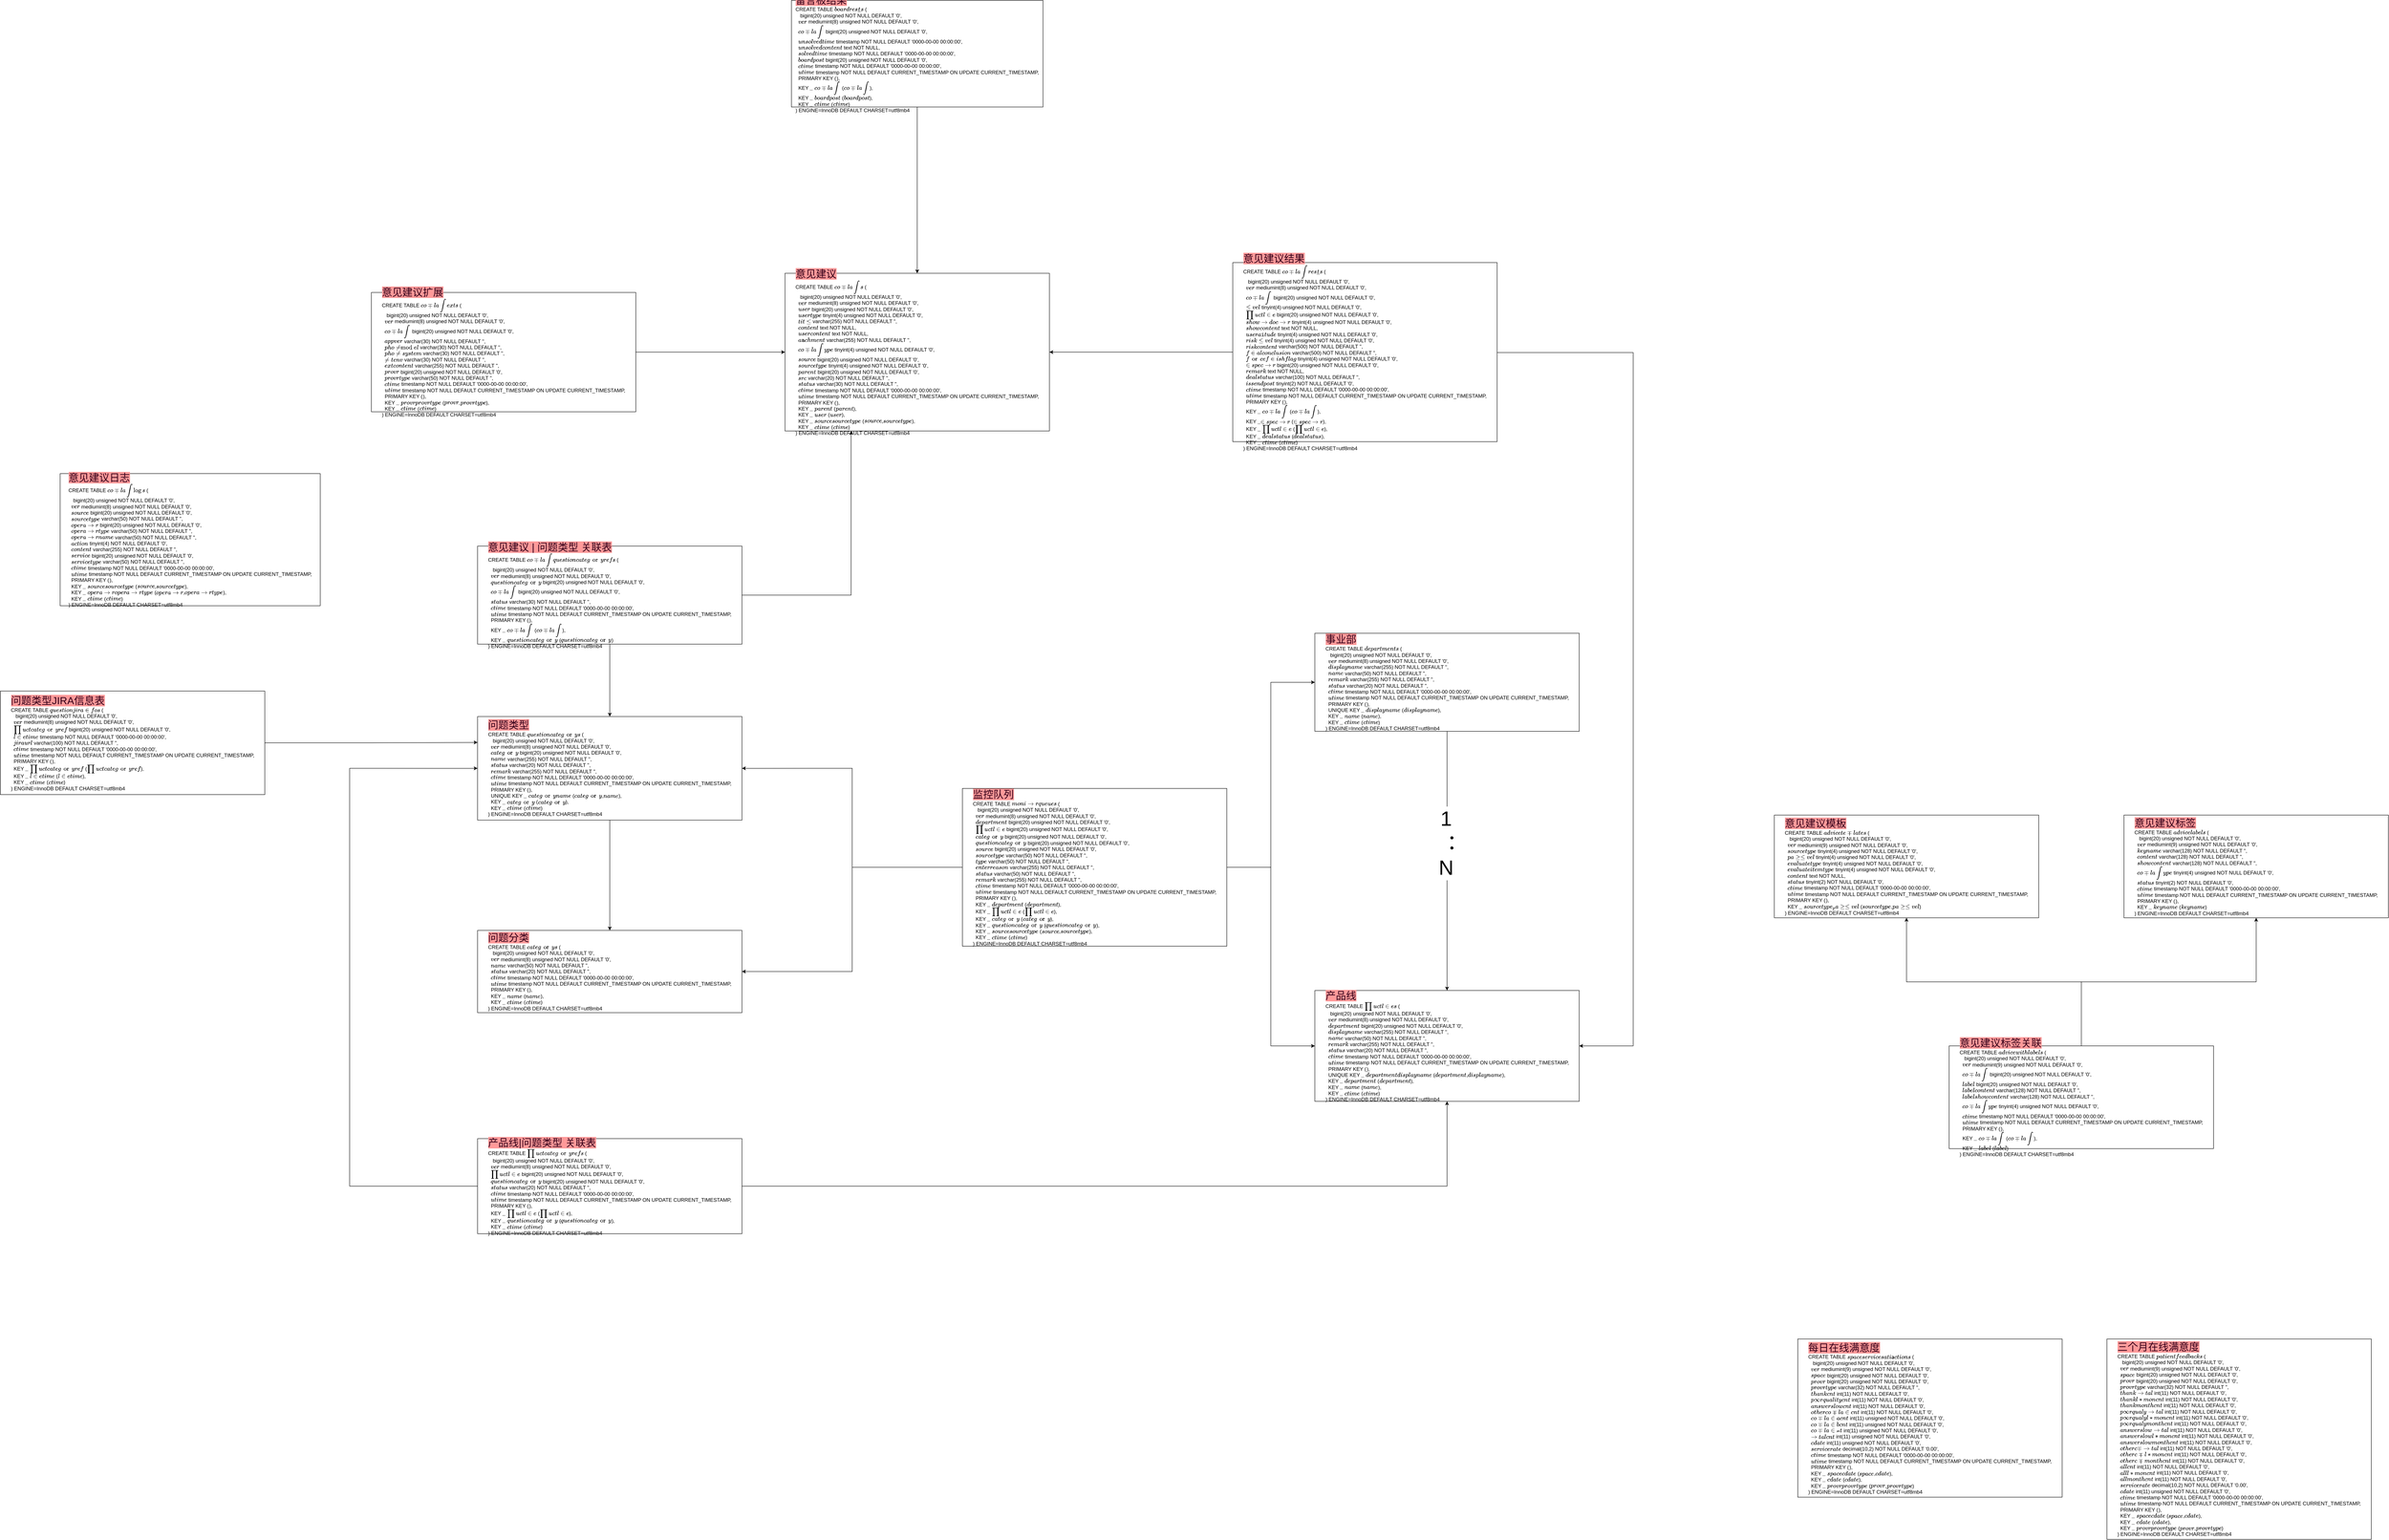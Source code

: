 <mxfile version="10.6.7" type="github"><diagram id="CI_Vb7R3DG8Nint-SgIT" name="Page-1"><mxGraphModel dx="4411" dy="2301" grid="1" gridSize="10" guides="1" tooltips="1" connect="1" arrows="1" fold="1" page="1" pageScale="1" pageWidth="827" pageHeight="1169" math="0" shadow="0"><root><mxCell id="0"/><mxCell id="1" parent="0"/><mxCell id="RTX8CLHJrB2wrhSfmk_F-2" value="&lt;div style=&quot;text-align: left&quot;&gt;&lt;font color=&quot;#33001a&quot; style=&quot;background-color: rgb(255 , 153 , 153) ; font-size: 24px&quot;&gt;意见&lt;font&gt;建议&lt;/font&gt;&lt;/font&gt;&lt;/div&gt;&lt;div style=&quot;text-align: left&quot;&gt;CREATE TABLE `complaints` (&lt;/div&gt;&lt;div style=&quot;text-align: left&quot;&gt;&amp;nbsp; `id` bigint(20) unsigned NOT NULL DEFAULT '0',&lt;/div&gt;&lt;div style=&quot;text-align: left&quot;&gt;&amp;nbsp; `ver` mediumint(8) unsigned NOT NULL DEFAULT '0',&lt;/div&gt;&lt;div style=&quot;text-align: left&quot;&gt;&amp;nbsp; `userid` bigint(20) unsigned NOT NULL DEFAULT '0',&lt;/div&gt;&lt;div style=&quot;text-align: left&quot;&gt;&amp;nbsp; `usertype` tinyint(4) unsigned NOT NULL DEFAULT '0',&lt;/div&gt;&lt;div style=&quot;text-align: left&quot;&gt;&amp;nbsp; `title` varchar(255) NOT NULL DEFAULT '',&lt;/div&gt;&lt;div style=&quot;text-align: left&quot;&gt;&amp;nbsp; `content` text NOT NULL,&lt;/div&gt;&lt;div style=&quot;text-align: left&quot;&gt;&amp;nbsp; `usercontent` text NOT NULL,&lt;/div&gt;&lt;div style=&quot;text-align: left&quot;&gt;&amp;nbsp; `attachmentids` varchar(255) NOT NULL DEFAULT '',&lt;/div&gt;&lt;div style=&quot;text-align: left&quot;&gt;&amp;nbsp; `complaintype` tinyint(4) unsigned NOT NULL DEFAULT '0',&lt;/div&gt;&lt;div style=&quot;text-align: left&quot;&gt;&amp;nbsp; `sourceid` bigint(20) unsigned NOT NULL DEFAULT '0',&lt;/div&gt;&lt;div style=&quot;text-align: left&quot;&gt;&amp;nbsp; `sourcetype` tinyint(4) unsigned NOT NULL DEFAULT '0',&lt;/div&gt;&lt;div style=&quot;text-align: left&quot;&gt;&amp;nbsp; `parentid` bigint(20) unsigned NOT NULL DEFAULT '0',&lt;/div&gt;&lt;div style=&quot;text-align: left&quot;&gt;&amp;nbsp; `src` varchar(20) NOT NULL DEFAULT '',&lt;/div&gt;&lt;div style=&quot;text-align: left&quot;&gt;&amp;nbsp; `status` varchar(30) NOT NULL DEFAULT '',&lt;/div&gt;&lt;div style=&quot;text-align: left&quot;&gt;&amp;nbsp; `ctime` timestamp NOT NULL DEFAULT '0000-00-00 00:00:00',&lt;/div&gt;&lt;div style=&quot;text-align: left&quot;&gt;&amp;nbsp; `utime` timestamp NOT NULL DEFAULT CURRENT_TIMESTAMP ON UPDATE CURRENT_TIMESTAMP,&lt;/div&gt;&lt;div style=&quot;text-align: left&quot;&gt;&amp;nbsp; PRIMARY KEY (`id`),&lt;/div&gt;&lt;div style=&quot;text-align: left&quot;&gt;&amp;nbsp; KEY `idx_parentid` (`parentid`),&lt;/div&gt;&lt;div style=&quot;text-align: left&quot;&gt;&amp;nbsp; KEY `idx_userid` (`userid`),&lt;/div&gt;&lt;div style=&quot;text-align: left&quot;&gt;&amp;nbsp; KEY `idx_sourceid_sourcetype` (`sourceid`,`sourcetype`),&lt;/div&gt;&lt;div style=&quot;text-align: left&quot;&gt;&amp;nbsp; KEY `idx_ctime` (`ctime`)&lt;/div&gt;&lt;div style=&quot;text-align: left&quot;&gt;) ENGINE=InnoDB DEFAULT CHARSET=utf8mb4&lt;/div&gt;" style="rounded=0;whiteSpace=wrap;html=1;" vertex="1" parent="1"><mxGeometry x="100" y="360" width="620" height="370" as="geometry"/></mxCell><mxCell id="RTX8CLHJrB2wrhSfmk_F-25" style="edgeStyle=orthogonalEdgeStyle;rounded=0;orthogonalLoop=1;jettySize=auto;html=1;entryX=0;entryY=0.5;entryDx=0;entryDy=0;" edge="1" parent="1" source="RTX8CLHJrB2wrhSfmk_F-3" target="RTX8CLHJrB2wrhSfmk_F-2"><mxGeometry relative="1" as="geometry"/></mxCell><mxCell id="RTX8CLHJrB2wrhSfmk_F-3" value="&lt;div style=&quot;text-align: left&quot;&gt;&lt;font color=&quot;#33001a&quot; style=&quot;background-color: rgb(255 , 153 , 153) ; font-size: 24px&quot;&gt;意见&lt;font&gt;建议扩展&lt;/font&gt;&lt;/font&gt;&lt;/div&gt;&lt;div style=&quot;text-align: left&quot;&gt;&lt;div&gt;CREATE TABLE `complaintexts` (&lt;/div&gt;&lt;div&gt;&amp;nbsp; `id` bigint(20) unsigned NOT NULL DEFAULT '0',&lt;/div&gt;&lt;div&gt;&amp;nbsp; `ver` mediumint(8) unsigned NOT NULL DEFAULT '0',&lt;/div&gt;&lt;div&gt;&amp;nbsp; `complaintid` bigint(20) unsigned NOT NULL DEFAULT '0',&lt;/div&gt;&lt;div&gt;&amp;nbsp; `appver` varchar(30) NOT NULL DEFAULT '',&lt;/div&gt;&lt;div&gt;&amp;nbsp; `phonemodel` varchar(30) NOT NULL DEFAULT '',&lt;/div&gt;&lt;div&gt;&amp;nbsp; `phonesystem` varchar(30) NOT NULL DEFAULT '',&lt;/div&gt;&lt;div&gt;&amp;nbsp; `netenv` varchar(30) NOT NULL DEFAULT '',&lt;/div&gt;&lt;div&gt;&amp;nbsp; `extcontent` varchar(255) NOT NULL DEFAULT '',&lt;/div&gt;&lt;div&gt;&amp;nbsp; `providerid` bigint(20) unsigned NOT NULL DEFAULT '0',&lt;/div&gt;&lt;div&gt;&amp;nbsp; `providertype` varchar(50) NOT NULL DEFAULT '',&lt;/div&gt;&lt;div&gt;&amp;nbsp; `ctime` timestamp NOT NULL DEFAULT '0000-00-00 00:00:00',&lt;/div&gt;&lt;div&gt;&amp;nbsp; `utime` timestamp NOT NULL DEFAULT CURRENT_TIMESTAMP ON UPDATE CURRENT_TIMESTAMP,&lt;/div&gt;&lt;div&gt;&amp;nbsp; PRIMARY KEY (`id`),&lt;/div&gt;&lt;div&gt;&amp;nbsp; KEY `idx_providerid_providertype` (`providerid`,`providertype`),&lt;/div&gt;&lt;div&gt;&amp;nbsp; KEY `idx_ctime` (`ctime`)&lt;/div&gt;&lt;div&gt;) ENGINE=InnoDB DEFAULT CHARSET=utf8mb4&lt;/div&gt;&lt;/div&gt;" style="rounded=0;whiteSpace=wrap;html=1;" vertex="1" parent="1"><mxGeometry x="-870" y="405" width="620" height="280" as="geometry"/></mxCell><mxCell id="RTX8CLHJrB2wrhSfmk_F-26" style="edgeStyle=orthogonalEdgeStyle;rounded=0;orthogonalLoop=1;jettySize=auto;html=1;entryX=1;entryY=0.5;entryDx=0;entryDy=0;" edge="1" parent="1" source="RTX8CLHJrB2wrhSfmk_F-6" target="RTX8CLHJrB2wrhSfmk_F-2"><mxGeometry relative="1" as="geometry"/></mxCell><mxCell id="RTX8CLHJrB2wrhSfmk_F-43" style="edgeStyle=orthogonalEdgeStyle;rounded=0;orthogonalLoop=1;jettySize=auto;html=1;entryX=1;entryY=0.5;entryDx=0;entryDy=0;" edge="1" parent="1" source="RTX8CLHJrB2wrhSfmk_F-6" target="RTX8CLHJrB2wrhSfmk_F-15"><mxGeometry relative="1" as="geometry"><Array as="points"><mxPoint x="2089" y="546"/><mxPoint x="2089" y="2173"/></Array></mxGeometry></mxCell><mxCell id="RTX8CLHJrB2wrhSfmk_F-6" value="&lt;div style=&quot;text-align: left&quot;&gt;&lt;font color=&quot;#33001a&quot; style=&quot;background-color: rgb(255 , 153 , 153) ; font-size: 24px&quot;&gt;意见&lt;font&gt;建议结果&lt;/font&gt;&lt;/font&gt;&lt;/div&gt;&lt;div style=&quot;text-align: left&quot;&gt;&lt;div&gt;CREATE TABLE `complaintresults` (&lt;/div&gt;&lt;div&gt;&amp;nbsp; `id` bigint(20) unsigned NOT NULL DEFAULT '0',&lt;/div&gt;&lt;div&gt;&amp;nbsp; `ver` mediumint(8) unsigned NOT NULL DEFAULT '0',&lt;/div&gt;&lt;div&gt;&amp;nbsp; `complaintid` bigint(20) unsigned NOT NULL DEFAULT '0',&lt;/div&gt;&lt;div&gt;&amp;nbsp; `level` tinyint(4) unsigned NOT NULL DEFAULT '0',&lt;/div&gt;&lt;div&gt;&amp;nbsp; `productlineid` bigint(20) unsigned NOT NULL DEFAULT '0',&lt;/div&gt;&lt;div&gt;&amp;nbsp; `showtodoctor` tinyint(4) unsigned NOT NULL DEFAULT '0',&lt;/div&gt;&lt;div&gt;&amp;nbsp; `showcontent` text NOT NULL,&lt;/div&gt;&lt;div&gt;&amp;nbsp; `userattitude` tinyint(4) unsigned NOT NULL DEFAULT '0',&lt;/div&gt;&lt;div&gt;&amp;nbsp; `risklevel` tinyint(4) unsigned NOT NULL DEFAULT '0',&lt;/div&gt;&lt;div&gt;&amp;nbsp; `riskcontent` varchar(500) NOT NULL DEFAULT '',&lt;/div&gt;&lt;div&gt;&amp;nbsp; `finalconclusion` varchar(500) NOT NULL DEFAULT '',&lt;/div&gt;&lt;div&gt;&amp;nbsp; `forcefinishflag` tinyint(4) unsigned NOT NULL DEFAULT '0',&lt;/div&gt;&lt;div&gt;&amp;nbsp; `inspectorid` bigint(20) unsigned NOT NULL DEFAULT '0',&lt;/div&gt;&lt;div&gt;&amp;nbsp; `remark` text NOT NULL,&lt;/div&gt;&lt;div&gt;&amp;nbsp; `dealstatus` varchar(100) NOT NULL DEFAULT '',&lt;/div&gt;&lt;div&gt;&amp;nbsp; `issendpost` tinyint(2) NOT NULL DEFAULT '0',&lt;/div&gt;&lt;div&gt;&amp;nbsp; `ctime` timestamp NOT NULL DEFAULT '0000-00-00 00:00:00',&lt;/div&gt;&lt;div&gt;&amp;nbsp; `utime` timestamp NOT NULL DEFAULT CURRENT_TIMESTAMP ON UPDATE CURRENT_TIMESTAMP,&lt;/div&gt;&lt;div&gt;&amp;nbsp; PRIMARY KEY (`id`),&lt;/div&gt;&lt;div&gt;&amp;nbsp; KEY `idx_complaintid` (`complaintid`),&lt;/div&gt;&lt;div&gt;&amp;nbsp; KEY `idx_inspectorid` (`inspectorid`),&lt;/div&gt;&lt;div&gt;&amp;nbsp; KEY `idx_productlineid` (`productlineid`),&lt;/div&gt;&lt;div&gt;&amp;nbsp; KEY `idx_dealstatus` (`dealstatus`),&lt;/div&gt;&lt;div&gt;&amp;nbsp; KEY `idx_ctime` (`ctime`)&lt;/div&gt;&lt;div&gt;) ENGINE=InnoDB DEFAULT CHARSET=utf8mb4&lt;/div&gt;&lt;/div&gt;" style="rounded=0;whiteSpace=wrap;html=1;" vertex="1" parent="1"><mxGeometry x="1150" y="335" width="620" height="420" as="geometry"/></mxCell><mxCell id="RTX8CLHJrB2wrhSfmk_F-7" value="&lt;div style=&quot;text-align: left&quot;&gt;&lt;font color=&quot;#33001a&quot; style=&quot;background-color: rgb(255 , 153 , 153) ; font-size: 24px&quot;&gt;意见&lt;font&gt;建议日志&lt;/font&gt;&lt;/font&gt;&lt;/div&gt;&lt;div style=&quot;text-align: left&quot;&gt;&lt;div&gt;CREATE TABLE `complaintlogs` (&lt;/div&gt;&lt;div&gt;&amp;nbsp; `id` bigint(20) unsigned NOT NULL DEFAULT '0',&lt;/div&gt;&lt;div&gt;&amp;nbsp; `ver` mediumint(8) unsigned NOT NULL DEFAULT '0',&lt;/div&gt;&lt;div&gt;&amp;nbsp; `sourceid` bigint(20) unsigned NOT NULL DEFAULT '0',&lt;/div&gt;&lt;div&gt;&amp;nbsp; `sourcetype` varchar(50) NOT NULL DEFAULT '',&lt;/div&gt;&lt;div&gt;&amp;nbsp; `operatorid` bigint(20) unsigned NOT NULL DEFAULT '0',&lt;/div&gt;&lt;div&gt;&amp;nbsp; `operatortype` varchar(50) NOT NULL DEFAULT '',&lt;/div&gt;&lt;div&gt;&amp;nbsp; `operatorname` varchar(50) NOT NULL DEFAULT '',&lt;/div&gt;&lt;div&gt;&amp;nbsp; `action` tinyint(4) NOT NULL DEFAULT '0',&lt;/div&gt;&lt;div&gt;&amp;nbsp; `content` varchar(255) NOT NULL DEFAULT '',&lt;/div&gt;&lt;div&gt;&amp;nbsp; `serviceid` bigint(20) unsigned NOT NULL DEFAULT '0',&lt;/div&gt;&lt;div&gt;&amp;nbsp; `servicetype` varchar(50) NOT NULL DEFAULT '',&lt;/div&gt;&lt;div&gt;&amp;nbsp; `ctime` timestamp NOT NULL DEFAULT '0000-00-00 00:00:00',&lt;/div&gt;&lt;div&gt;&amp;nbsp; `utime` timestamp NOT NULL DEFAULT CURRENT_TIMESTAMP ON UPDATE CURRENT_TIMESTAMP,&lt;/div&gt;&lt;div&gt;&amp;nbsp; PRIMARY KEY (`id`),&lt;/div&gt;&lt;div&gt;&amp;nbsp; KEY `idx_sourceid_sourcetype` (`sourceid`,`sourcetype`),&lt;/div&gt;&lt;div&gt;&amp;nbsp; KEY `idx_operatorid_operatortype` (`operatorid`,`operatortype`),&lt;/div&gt;&lt;div&gt;&amp;nbsp; KEY `idx_ctime` (`ctime`)&lt;/div&gt;&lt;div&gt;) ENGINE=InnoDB DEFAULT CHARSET=utf8mb4&lt;/div&gt;&lt;/div&gt;" style="rounded=0;whiteSpace=wrap;html=1;" vertex="1" parent="1"><mxGeometry x="-1600" y="830" width="610" height="310" as="geometry"/></mxCell><mxCell id="RTX8CLHJrB2wrhSfmk_F-27" style="edgeStyle=orthogonalEdgeStyle;rounded=0;orthogonalLoop=1;jettySize=auto;html=1;entryX=0.5;entryY=0;entryDx=0;entryDy=0;" edge="1" parent="1" source="RTX8CLHJrB2wrhSfmk_F-8" target="RTX8CLHJrB2wrhSfmk_F-2"><mxGeometry relative="1" as="geometry"/></mxCell><mxCell id="RTX8CLHJrB2wrhSfmk_F-8" value="&lt;div style=&quot;text-align: left&quot;&gt;&lt;font color=&quot;#33001a&quot; style=&quot;background-color: rgb(255 , 153 , 153) ; font-size: 24px&quot;&gt;留言板结果&lt;/font&gt;&lt;/div&gt;&lt;div style=&quot;text-align: left&quot;&gt;&lt;div&gt;CREATE TABLE `boardresults` (&lt;/div&gt;&lt;div&gt;&amp;nbsp; `id` bigint(20) unsigned NOT NULL DEFAULT '0',&lt;/div&gt;&lt;div&gt;&amp;nbsp; `ver` mediumint(8) unsigned NOT NULL DEFAULT '0',&lt;/div&gt;&lt;div&gt;&amp;nbsp; `complaintid` bigint(20) unsigned NOT NULL DEFAULT '0',&lt;/div&gt;&lt;div&gt;&amp;nbsp; `unsolvedtime` timestamp NOT NULL DEFAULT '0000-00-00 00:00:00',&lt;/div&gt;&lt;div&gt;&amp;nbsp; `unsolvedcontent` text NOT NULL,&lt;/div&gt;&lt;div&gt;&amp;nbsp; `solvedtime` timestamp NOT NULL DEFAULT '0000-00-00 00:00:00',&lt;/div&gt;&lt;div&gt;&amp;nbsp; `boardpostid` bigint(20) unsigned NOT NULL DEFAULT '0',&lt;/div&gt;&lt;div&gt;&amp;nbsp; `ctime` timestamp NOT NULL DEFAULT '0000-00-00 00:00:00',&lt;/div&gt;&lt;div&gt;&amp;nbsp; `utime` timestamp NOT NULL DEFAULT CURRENT_TIMESTAMP ON UPDATE CURRENT_TIMESTAMP,&lt;/div&gt;&lt;div&gt;&amp;nbsp; PRIMARY KEY (`id`),&lt;/div&gt;&lt;div&gt;&amp;nbsp; KEY `idx_complaintid` (`complaintid`),&lt;/div&gt;&lt;div&gt;&amp;nbsp; KEY `idx_boardpostid` (`boardpostid`),&lt;/div&gt;&lt;div&gt;&amp;nbsp; KEY `idx_ctime` (`ctime`)&lt;/div&gt;&lt;div&gt;) ENGINE=InnoDB DEFAULT CHARSET=utf8mb4&lt;/div&gt;&lt;/div&gt;" style="rounded=0;whiteSpace=wrap;html=1;" vertex="1" parent="1"><mxGeometry x="115" y="-280" width="590" height="250" as="geometry"/></mxCell><mxCell id="RTX8CLHJrB2wrhSfmk_F-28" style="edgeStyle=orthogonalEdgeStyle;rounded=0;orthogonalLoop=1;jettySize=auto;html=1;entryX=0.25;entryY=1;entryDx=0;entryDy=0;" edge="1" parent="1" source="RTX8CLHJrB2wrhSfmk_F-9" target="RTX8CLHJrB2wrhSfmk_F-2"><mxGeometry relative="1" as="geometry"/></mxCell><mxCell id="RTX8CLHJrB2wrhSfmk_F-29" style="edgeStyle=orthogonalEdgeStyle;rounded=0;orthogonalLoop=1;jettySize=auto;html=1;entryX=0.5;entryY=0;entryDx=0;entryDy=0;" edge="1" parent="1" source="RTX8CLHJrB2wrhSfmk_F-9" target="RTX8CLHJrB2wrhSfmk_F-17"><mxGeometry relative="1" as="geometry"/></mxCell><mxCell id="RTX8CLHJrB2wrhSfmk_F-9" value="&lt;div style=&quot;text-align: left&quot;&gt;&lt;font color=&quot;#33001a&quot; style=&quot;background-color: rgb(255 , 153 , 153) ; font-size: 24px&quot;&gt;意见&lt;font&gt;建议 | 问题类型 关联表&lt;/font&gt;&lt;/font&gt;&lt;/div&gt;&lt;div style=&quot;text-align: left&quot;&gt;&lt;div&gt;CREATE TABLE `complaintquestioncategoryrefs` (&lt;/div&gt;&lt;div&gt;&amp;nbsp; `id` bigint(20) unsigned NOT NULL DEFAULT '0',&lt;/div&gt;&lt;div&gt;&amp;nbsp; `ver` mediumint(8) unsigned NOT NULL DEFAULT '0',&lt;/div&gt;&lt;div&gt;&amp;nbsp; `questioncategoryid` bigint(20) unsigned NOT NULL DEFAULT '0',&lt;/div&gt;&lt;div&gt;&amp;nbsp; `complaintid` bigint(20) unsigned NOT NULL DEFAULT '0',&lt;/div&gt;&lt;div&gt;&amp;nbsp; `status` varchar(30) NOT NULL DEFAULT '',&lt;/div&gt;&lt;div&gt;&amp;nbsp; `ctime` timestamp NOT NULL DEFAULT '0000-00-00 00:00:00',&lt;/div&gt;&lt;div&gt;&amp;nbsp; `utime` timestamp NOT NULL DEFAULT CURRENT_TIMESTAMP ON UPDATE CURRENT_TIMESTAMP,&lt;/div&gt;&lt;div&gt;&amp;nbsp; PRIMARY KEY (`id`),&lt;/div&gt;&lt;div&gt;&amp;nbsp; KEY `idx_complaintid` (`complaintid`),&lt;/div&gt;&lt;div&gt;&amp;nbsp; KEY `idx_questioncategoryid` (`questioncategoryid`)&lt;/div&gt;&lt;div&gt;) ENGINE=InnoDB DEFAULT CHARSET=utf8mb4&lt;/div&gt;&lt;/div&gt;" style="rounded=0;whiteSpace=wrap;html=1;" vertex="1" parent="1"><mxGeometry x="-621" y="1000" width="620" height="230" as="geometry"/></mxCell><mxCell id="RTX8CLHJrB2wrhSfmk_F-31" style="edgeStyle=orthogonalEdgeStyle;rounded=0;orthogonalLoop=1;jettySize=auto;html=1;entryX=0;entryY=0.5;entryDx=0;entryDy=0;" edge="1" parent="1" source="RTX8CLHJrB2wrhSfmk_F-10" target="RTX8CLHJrB2wrhSfmk_F-12"><mxGeometry relative="1" as="geometry"/></mxCell><mxCell id="RTX8CLHJrB2wrhSfmk_F-32" style="edgeStyle=orthogonalEdgeStyle;rounded=0;orthogonalLoop=1;jettySize=auto;html=1;entryX=0;entryY=0.5;entryDx=0;entryDy=0;" edge="1" parent="1" source="RTX8CLHJrB2wrhSfmk_F-10" target="RTX8CLHJrB2wrhSfmk_F-15"><mxGeometry relative="1" as="geometry"/></mxCell><mxCell id="RTX8CLHJrB2wrhSfmk_F-35" style="edgeStyle=orthogonalEdgeStyle;rounded=0;orthogonalLoop=1;jettySize=auto;html=1;entryX=1;entryY=0.5;entryDx=0;entryDy=0;" edge="1" parent="1" source="RTX8CLHJrB2wrhSfmk_F-10" target="RTX8CLHJrB2wrhSfmk_F-17"><mxGeometry relative="1" as="geometry"/></mxCell><mxCell id="RTX8CLHJrB2wrhSfmk_F-36" style="edgeStyle=orthogonalEdgeStyle;rounded=0;orthogonalLoop=1;jettySize=auto;html=1;entryX=1;entryY=0.5;entryDx=0;entryDy=0;" edge="1" parent="1" source="RTX8CLHJrB2wrhSfmk_F-10" target="RTX8CLHJrB2wrhSfmk_F-16"><mxGeometry relative="1" as="geometry"/></mxCell><mxCell id="RTX8CLHJrB2wrhSfmk_F-10" value="&lt;div style=&quot;text-align: left&quot;&gt;&lt;font color=&quot;#33001a&quot; style=&quot;background-color: rgb(255 , 153 , 153) ; font-size: 24px&quot;&gt;&lt;font&gt;监控队列&lt;/font&gt;&lt;/font&gt;&lt;/div&gt;&lt;div style=&quot;text-align: left&quot;&gt;&lt;div&gt;CREATE TABLE `monitorqueues` (&lt;/div&gt;&lt;div&gt;&amp;nbsp; `id` bigint(20) unsigned NOT NULL DEFAULT '0',&lt;/div&gt;&lt;div&gt;&amp;nbsp; `ver` mediumint(8) unsigned NOT NULL DEFAULT '0',&lt;/div&gt;&lt;div&gt;&amp;nbsp; `departmentid` bigint(20) unsigned NOT NULL DEFAULT '0',&lt;/div&gt;&lt;div&gt;&amp;nbsp; `productlineid` bigint(20) unsigned NOT NULL DEFAULT '0',&lt;/div&gt;&lt;div&gt;&amp;nbsp; `categoryid` bigint(20) unsigned NOT NULL DEFAULT '0',&lt;/div&gt;&lt;div&gt;&amp;nbsp; `questioncategoryid` bigint(20) unsigned NOT NULL DEFAULT '0',&lt;/div&gt;&lt;div&gt;&amp;nbsp; `sourceid` bigint(20) unsigned NOT NULL DEFAULT '0',&lt;/div&gt;&lt;div&gt;&amp;nbsp; `sourcetype` varchar(50) NOT NULL DEFAULT '',&lt;/div&gt;&lt;div&gt;&amp;nbsp; `type` varchar(50) NOT NULL DEFAULT '',&lt;/div&gt;&lt;div&gt;&amp;nbsp; `enterreason` varchar(255) NOT NULL DEFAULT '',&lt;/div&gt;&lt;div&gt;&amp;nbsp; `status` varchar(50) NOT NULL DEFAULT '',&lt;/div&gt;&lt;div&gt;&amp;nbsp; `remark` varchar(255) NOT NULL DEFAULT '',&lt;/div&gt;&lt;div&gt;&amp;nbsp; `ctime` timestamp NOT NULL DEFAULT '0000-00-00 00:00:00',&lt;/div&gt;&lt;div&gt;&amp;nbsp; `utime` timestamp NOT NULL DEFAULT CURRENT_TIMESTAMP ON UPDATE CURRENT_TIMESTAMP,&lt;/div&gt;&lt;div&gt;&amp;nbsp; PRIMARY KEY (`id`),&lt;/div&gt;&lt;div&gt;&amp;nbsp; KEY `idx_departmentid` (`departmentid`),&lt;/div&gt;&lt;div&gt;&amp;nbsp; KEY `idx_productlineid` (`productlineid`),&lt;/div&gt;&lt;div&gt;&amp;nbsp; KEY `idx_categoryid` (`categoryid`),&lt;/div&gt;&lt;div&gt;&amp;nbsp; KEY `idx_questioncategoryid` (`questioncategoryid`),&lt;/div&gt;&lt;div&gt;&amp;nbsp; KEY `idx_sourceid_sourcetype` (`sourceid`,`sourcetype`),&lt;/div&gt;&lt;div&gt;&amp;nbsp; KEY `idx_ctime` (`ctime`)&lt;/div&gt;&lt;div&gt;) ENGINE=InnoDB DEFAULT CHARSET=utf8mb4&lt;/div&gt;&lt;/div&gt;" style="rounded=0;whiteSpace=wrap;html=1;" vertex="1" parent="1"><mxGeometry x="516" y="1568.5" width="620" height="370" as="geometry"/></mxCell><mxCell id="RTX8CLHJrB2wrhSfmk_F-37" style="edgeStyle=orthogonalEdgeStyle;rounded=0;orthogonalLoop=1;jettySize=auto;html=1;entryX=0.5;entryY=0;entryDx=0;entryDy=0;" edge="1" parent="1" source="RTX8CLHJrB2wrhSfmk_F-12" target="RTX8CLHJrB2wrhSfmk_F-15"><mxGeometry relative="1" as="geometry"/></mxCell><mxCell id="RTX8CLHJrB2wrhSfmk_F-46" value="&lt;font style=&quot;font-size: 48px&quot;&gt;1&lt;br&gt;&amp;nbsp; ：&lt;br&gt;N&lt;/font&gt;&lt;br&gt;" style="text;html=1;resizable=0;points=[];align=center;verticalAlign=middle;labelBackgroundColor=#ffffff;" vertex="1" connectable="0" parent="RTX8CLHJrB2wrhSfmk_F-37"><mxGeometry x="-0.001" y="-40" relative="1" as="geometry"><mxPoint x="37" y="-41" as="offset"/></mxGeometry></mxCell><mxCell id="RTX8CLHJrB2wrhSfmk_F-12" value="&lt;div style=&quot;text-align: left&quot;&gt;&lt;font color=&quot;#33001a&quot; style=&quot;background-color: rgb(255 , 153 , 153) ; font-size: 24px&quot;&gt;事业部&lt;/font&gt;&lt;/div&gt;&lt;div style=&quot;text-align: left&quot;&gt;&lt;div&gt;CREATE TABLE `departments` (&lt;/div&gt;&lt;div&gt;&amp;nbsp; `id` bigint(20) unsigned NOT NULL DEFAULT '0',&lt;/div&gt;&lt;div&gt;&amp;nbsp; `ver` mediumint(8) unsigned NOT NULL DEFAULT '0',&lt;/div&gt;&lt;div&gt;&amp;nbsp; `displayname` varchar(255) NOT NULL DEFAULT '',&lt;/div&gt;&lt;div&gt;&amp;nbsp; `name` varchar(50) NOT NULL DEFAULT '',&lt;/div&gt;&lt;div&gt;&amp;nbsp; `remark` varchar(255) NOT NULL DEFAULT '',&lt;/div&gt;&lt;div&gt;&amp;nbsp; `status` varchar(20) NOT NULL DEFAULT '',&lt;/div&gt;&lt;div&gt;&amp;nbsp; `ctime` timestamp NOT NULL DEFAULT '0000-00-00 00:00:00',&lt;/div&gt;&lt;div&gt;&amp;nbsp; `utime` timestamp NOT NULL DEFAULT CURRENT_TIMESTAMP ON UPDATE CURRENT_TIMESTAMP,&lt;/div&gt;&lt;div&gt;&amp;nbsp; PRIMARY KEY (`id`),&lt;/div&gt;&lt;div&gt;&amp;nbsp; UNIQUE KEY `idx_displayname` (`displayname`),&lt;/div&gt;&lt;div&gt;&amp;nbsp; KEY `idx_name` (`name`),&lt;/div&gt;&lt;div&gt;&amp;nbsp; KEY `idx_ctime` (`ctime`)&lt;/div&gt;&lt;div&gt;) ENGINE=InnoDB DEFAULT CHARSET=utf8mb4&lt;/div&gt;&lt;/div&gt;" style="rounded=0;whiteSpace=wrap;html=1;" vertex="1" parent="1"><mxGeometry x="1342.5" y="1204.5" width="620" height="230" as="geometry"/></mxCell><mxCell id="RTX8CLHJrB2wrhSfmk_F-15" value="&lt;div style=&quot;text-align: left&quot;&gt;&lt;font color=&quot;#33001a&quot;&gt;&lt;span style=&quot;font-size: 24px ; background-color: rgb(255 , 153 , 153)&quot;&gt;产品线&lt;/span&gt;&lt;/font&gt;&lt;/div&gt;&lt;div style=&quot;text-align: left&quot;&gt;&lt;div&gt;CREATE TABLE `productlines` (&lt;/div&gt;&lt;div&gt;&amp;nbsp; `id` bigint(20) unsigned NOT NULL DEFAULT '0',&lt;/div&gt;&lt;div&gt;&amp;nbsp; `ver` mediumint(8) unsigned NOT NULL DEFAULT '0',&lt;/div&gt;&lt;div&gt;&amp;nbsp; `departmentid` bigint(20) unsigned NOT NULL DEFAULT '0',&lt;/div&gt;&lt;div&gt;&amp;nbsp; `displayname` varchar(255) NOT NULL DEFAULT '',&lt;/div&gt;&lt;div&gt;&amp;nbsp; `name` varchar(50) NOT NULL DEFAULT '',&lt;/div&gt;&lt;div&gt;&amp;nbsp; `remark` varchar(255) NOT NULL DEFAULT '',&lt;/div&gt;&lt;div&gt;&amp;nbsp; `status` varchar(20) NOT NULL DEFAULT '',&lt;/div&gt;&lt;div&gt;&amp;nbsp; `ctime` timestamp NOT NULL DEFAULT '0000-00-00 00:00:00',&lt;/div&gt;&lt;div&gt;&amp;nbsp; `utime` timestamp NOT NULL DEFAULT CURRENT_TIMESTAMP ON UPDATE CURRENT_TIMESTAMP,&lt;/div&gt;&lt;div&gt;&amp;nbsp; PRIMARY KEY (`id`),&lt;/div&gt;&lt;div&gt;&amp;nbsp; UNIQUE KEY `idx_departmentid_displayname` (`departmentid`,`displayname`),&lt;/div&gt;&lt;div&gt;&amp;nbsp; KEY `idx_departmentid` (`departmentid`),&lt;/div&gt;&lt;div&gt;&amp;nbsp; KEY `idx_name` (`name`),&lt;/div&gt;&lt;div&gt;&amp;nbsp; KEY `idx_ctime` (`ctime`)&lt;/div&gt;&lt;div&gt;) ENGINE=InnoDB DEFAULT CHARSET=utf8mb4&lt;/div&gt;&lt;/div&gt;" style="rounded=0;whiteSpace=wrap;html=1;" vertex="1" parent="1"><mxGeometry x="1342.5" y="2042.5" width="620" height="260" as="geometry"/></mxCell><mxCell id="RTX8CLHJrB2wrhSfmk_F-16" value="&lt;div style=&quot;text-align: left&quot;&gt;&lt;font color=&quot;#33001a&quot;&gt;&lt;span style=&quot;font-size: 24px ; background-color: rgb(255 , 153 , 153)&quot;&gt;问题分类&lt;/span&gt;&lt;/font&gt;&lt;/div&gt;&lt;div style=&quot;text-align: left&quot;&gt;&lt;div&gt;CREATE TABLE `categorys` (&lt;/div&gt;&lt;div&gt;&amp;nbsp; `id` bigint(20) unsigned NOT NULL DEFAULT '0',&lt;/div&gt;&lt;div&gt;&amp;nbsp; `ver` mediumint(8) unsigned NOT NULL DEFAULT '0',&lt;/div&gt;&lt;div&gt;&amp;nbsp; `name` varchar(50) NOT NULL DEFAULT '',&lt;/div&gt;&lt;div&gt;&amp;nbsp; `status` varchar(20) NOT NULL DEFAULT '',&lt;/div&gt;&lt;div&gt;&amp;nbsp; `ctime` timestamp NOT NULL DEFAULT '0000-00-00 00:00:00',&lt;/div&gt;&lt;div&gt;&amp;nbsp; `utime` timestamp NOT NULL DEFAULT CURRENT_TIMESTAMP ON UPDATE CURRENT_TIMESTAMP,&lt;/div&gt;&lt;div&gt;&amp;nbsp; PRIMARY KEY (`id`),&lt;/div&gt;&lt;div&gt;&amp;nbsp; KEY `idx_name` (`name`),&lt;/div&gt;&lt;div&gt;&amp;nbsp; KEY `idx_ctime` (`ctime`)&lt;/div&gt;&lt;div&gt;) ENGINE=InnoDB DEFAULT CHARSET=utf8mb4&lt;/div&gt;&lt;/div&gt;" style="rounded=0;whiteSpace=wrap;html=1;" vertex="1" parent="1"><mxGeometry x="-621" y="1901.5" width="620" height="193" as="geometry"/></mxCell><mxCell id="RTX8CLHJrB2wrhSfmk_F-30" style="edgeStyle=orthogonalEdgeStyle;rounded=0;orthogonalLoop=1;jettySize=auto;html=1;entryX=0.5;entryY=0;entryDx=0;entryDy=0;" edge="1" parent="1" source="RTX8CLHJrB2wrhSfmk_F-17" target="RTX8CLHJrB2wrhSfmk_F-16"><mxGeometry relative="1" as="geometry"/></mxCell><mxCell id="RTX8CLHJrB2wrhSfmk_F-17" value="&lt;div style=&quot;text-align: left&quot;&gt;&lt;font color=&quot;#33001a&quot;&gt;&lt;span style=&quot;font-size: 24px ; background-color: rgb(255 , 153 , 153)&quot;&gt;问题类型&lt;/span&gt;&lt;/font&gt;&lt;/div&gt;&lt;div style=&quot;text-align: left&quot;&gt;&lt;div&gt;CREATE TABLE `questioncategorys` (&lt;/div&gt;&lt;div&gt;&amp;nbsp; `id` bigint(20) unsigned NOT NULL DEFAULT '0',&lt;/div&gt;&lt;div&gt;&amp;nbsp; `ver` mediumint(8) unsigned NOT NULL DEFAULT '0',&lt;/div&gt;&lt;div&gt;&amp;nbsp; `categoryid` bigint(20) unsigned NOT NULL DEFAULT '0',&lt;/div&gt;&lt;div&gt;&amp;nbsp; `name` varchar(255) NOT NULL DEFAULT '',&lt;/div&gt;&lt;div&gt;&amp;nbsp; `status` varchar(20) NOT NULL DEFAULT '',&lt;/div&gt;&lt;div&gt;&amp;nbsp; `remark` varchar(255) NOT NULL DEFAULT '',&lt;/div&gt;&lt;div&gt;&amp;nbsp; `ctime` timestamp NOT NULL DEFAULT '0000-00-00 00:00:00',&lt;/div&gt;&lt;div&gt;&amp;nbsp; `utime` timestamp NOT NULL DEFAULT CURRENT_TIMESTAMP ON UPDATE CURRENT_TIMESTAMP,&lt;/div&gt;&lt;div&gt;&amp;nbsp; PRIMARY KEY (`id`),&lt;/div&gt;&lt;div&gt;&amp;nbsp; UNIQUE KEY `idx_categoryid_name` (`categoryid`,`name`),&lt;/div&gt;&lt;div&gt;&amp;nbsp; KEY `idx_categoryid` (`categoryid`),&lt;/div&gt;&lt;div&gt;&amp;nbsp; KEY `idx_ctime` (`ctime`)&lt;/div&gt;&lt;div&gt;) ENGINE=InnoDB DEFAULT CHARSET=utf8mb4&lt;/div&gt;&lt;/div&gt;" style="rounded=0;whiteSpace=wrap;html=1;" vertex="1" parent="1"><mxGeometry x="-621" y="1399.833" width="620" height="243" as="geometry"/></mxCell><mxCell id="RTX8CLHJrB2wrhSfmk_F-38" style="edgeStyle=orthogonalEdgeStyle;rounded=0;orthogonalLoop=1;jettySize=auto;html=1;entryX=0.5;entryY=1;entryDx=0;entryDy=0;" edge="1" parent="1" source="RTX8CLHJrB2wrhSfmk_F-18" target="RTX8CLHJrB2wrhSfmk_F-15"><mxGeometry relative="1" as="geometry"/></mxCell><mxCell id="RTX8CLHJrB2wrhSfmk_F-39" style="edgeStyle=orthogonalEdgeStyle;rounded=0;orthogonalLoop=1;jettySize=auto;html=1;entryX=0;entryY=0.5;entryDx=0;entryDy=0;" edge="1" parent="1" source="RTX8CLHJrB2wrhSfmk_F-18" target="RTX8CLHJrB2wrhSfmk_F-17"><mxGeometry relative="1" as="geometry"><Array as="points"><mxPoint x="-921" y="2501.5"/><mxPoint x="-921" y="1521"/></Array></mxGeometry></mxCell><mxCell id="RTX8CLHJrB2wrhSfmk_F-18" value="&lt;div style=&quot;text-align: left&quot;&gt;&lt;font color=&quot;#33001a&quot;&gt;&lt;span style=&quot;font-size: 24px ; background-color: rgb(255 , 153 , 153)&quot;&gt;产品线|问题类型 关联表&lt;/span&gt;&lt;/font&gt;&lt;/div&gt;&lt;div style=&quot;text-align: left&quot;&gt;&lt;div&gt;CREATE TABLE `productcategoryrefs` (&lt;/div&gt;&lt;div&gt;&amp;nbsp; `id` bigint(20) unsigned NOT NULL DEFAULT '0',&lt;/div&gt;&lt;div&gt;&amp;nbsp; `ver` mediumint(8) unsigned NOT NULL DEFAULT '0',&lt;/div&gt;&lt;div&gt;&amp;nbsp; `productlineid` bigint(20) unsigned NOT NULL DEFAULT '0',&lt;/div&gt;&lt;div&gt;&amp;nbsp; `questioncategoryid` bigint(20) unsigned NOT NULL DEFAULT '0',&lt;/div&gt;&lt;div&gt;&amp;nbsp; `status` varchar(20) NOT NULL DEFAULT '',&lt;/div&gt;&lt;div&gt;&amp;nbsp; `ctime` timestamp NOT NULL DEFAULT '0000-00-00 00:00:00',&lt;/div&gt;&lt;div&gt;&amp;nbsp; `utime` timestamp NOT NULL DEFAULT CURRENT_TIMESTAMP ON UPDATE CURRENT_TIMESTAMP,&lt;/div&gt;&lt;div&gt;&amp;nbsp; PRIMARY KEY (`id`),&lt;/div&gt;&lt;div&gt;&amp;nbsp; KEY `idx_productlineid` (`productlineid`),&lt;/div&gt;&lt;div&gt;&amp;nbsp; KEY `idx_questioncategoryid` (`questioncategoryid`),&lt;/div&gt;&lt;div&gt;&amp;nbsp; KEY `idx_ctime` (`ctime`)&lt;/div&gt;&lt;div&gt;) ENGINE=InnoDB DEFAULT CHARSET=utf8mb4&lt;/div&gt;&lt;/div&gt;" style="rounded=0;whiteSpace=wrap;html=1;" vertex="1" parent="1"><mxGeometry x="-621" y="2390" width="620" height="223" as="geometry"/></mxCell><mxCell id="RTX8CLHJrB2wrhSfmk_F-42" style="edgeStyle=orthogonalEdgeStyle;rounded=0;orthogonalLoop=1;jettySize=auto;html=1;entryX=0;entryY=0.25;entryDx=0;entryDy=0;" edge="1" parent="1" source="RTX8CLHJrB2wrhSfmk_F-19" target="RTX8CLHJrB2wrhSfmk_F-17"><mxGeometry relative="1" as="geometry"/></mxCell><mxCell id="RTX8CLHJrB2wrhSfmk_F-19" value="&lt;div style=&quot;text-align: left&quot;&gt;&lt;font color=&quot;#33001a&quot;&gt;&lt;span style=&quot;font-size: 24px ; background-color: rgb(255 , 153 , 153)&quot;&gt;问题类型JIRA信息表&lt;/span&gt;&lt;/font&gt;&lt;/div&gt;&lt;div style=&quot;text-align: left&quot;&gt;&lt;div&gt;CREATE TABLE `questionjirainfos` (&lt;/div&gt;&lt;div&gt;&amp;nbsp; `id` bigint(20) unsigned NOT NULL DEFAULT '0',&lt;/div&gt;&lt;div&gt;&amp;nbsp; `ver` mediumint(8) unsigned NOT NULL DEFAULT '0',&lt;/div&gt;&lt;div&gt;&amp;nbsp; `productcategoryrefid` bigint(20) unsigned NOT NULL DEFAULT '0',&lt;/div&gt;&lt;div&gt;&amp;nbsp; `linetime` timestamp NOT NULL DEFAULT '0000-00-00 00:00:00',&lt;/div&gt;&lt;div&gt;&amp;nbsp; `jiraurl` varchar(100) NOT NULL DEFAULT '',&lt;/div&gt;&lt;div&gt;&amp;nbsp; `ctime` timestamp NOT NULL DEFAULT '0000-00-00 00:00:00',&lt;/div&gt;&lt;div&gt;&amp;nbsp; `utime` timestamp NOT NULL DEFAULT CURRENT_TIMESTAMP ON UPDATE CURRENT_TIMESTAMP,&lt;/div&gt;&lt;div&gt;&amp;nbsp; PRIMARY KEY (`id`),&lt;/div&gt;&lt;div&gt;&amp;nbsp; KEY `idx_productcategoryrefid` (`productcategoryrefid`),&lt;/div&gt;&lt;div&gt;&amp;nbsp; KEY `idx_linetime` (`linetime`),&lt;/div&gt;&lt;div&gt;&amp;nbsp; KEY `idx_ctime` (`ctime`)&lt;/div&gt;&lt;div&gt;) ENGINE=InnoDB DEFAULT CHARSET=utf8mb4&lt;/div&gt;&lt;/div&gt;" style="rounded=0;whiteSpace=wrap;html=1;" vertex="1" parent="1"><mxGeometry x="-1740" y="1340" width="620" height="243" as="geometry"/></mxCell><mxCell id="RTX8CLHJrB2wrhSfmk_F-20" value="&lt;div style=&quot;text-align: left&quot;&gt;&lt;font color=&quot;#33001a&quot;&gt;&lt;span style=&quot;font-size: 24px ; background-color: rgb(255 , 153 , 153)&quot;&gt;意见建议模板&lt;/span&gt;&lt;/font&gt;&lt;/div&gt;&lt;div style=&quot;text-align: left&quot;&gt;&lt;div&gt;CREATE TABLE `advicetemplates` (&lt;/div&gt;&lt;div&gt;&amp;nbsp; `id` bigint(20) unsigned NOT NULL DEFAULT '0',&lt;/div&gt;&lt;div&gt;&amp;nbsp; `ver` mediumint(9) unsigned NOT NULL DEFAULT '0',&lt;/div&gt;&lt;div&gt;&amp;nbsp; `sourcetype` tinyint(4) unsigned NOT NULL DEFAULT '0',&lt;/div&gt;&lt;div&gt;&amp;nbsp; `pagelevel` tinyint(4) unsigned NOT NULL DEFAULT '0',&lt;/div&gt;&lt;div&gt;&amp;nbsp; `evaluatetype` tinyint(4) unsigned NOT NULL DEFAULT '0',&lt;/div&gt;&lt;div&gt;&amp;nbsp; `evaluateitemtype` tinyint(4) unsigned NOT NULL DEFAULT '0',&lt;/div&gt;&lt;div&gt;&amp;nbsp; `content` text NOT NULL,&lt;/div&gt;&lt;div&gt;&amp;nbsp; `status` tinyint(2) NOT NULL DEFAULT '0',&lt;/div&gt;&lt;div&gt;&amp;nbsp; `ctime` timestamp NOT NULL DEFAULT '0000-00-00 00:00:00',&lt;/div&gt;&lt;div&gt;&amp;nbsp; `utime` timestamp NOT NULL DEFAULT CURRENT_TIMESTAMP ON UPDATE CURRENT_TIMESTAMP,&lt;/div&gt;&lt;div&gt;&amp;nbsp; PRIMARY KEY (`id`),&lt;/div&gt;&lt;div&gt;&amp;nbsp; KEY `idx_sourcetype_pagelevel` (`sourcetype`,`pagelevel`)&lt;/div&gt;&lt;div&gt;) ENGINE=InnoDB DEFAULT CHARSET=utf8mb4&lt;/div&gt;&lt;/div&gt;" style="rounded=0;whiteSpace=wrap;html=1;" vertex="1" parent="1"><mxGeometry x="2420" y="1631" width="620" height="241" as="geometry"/></mxCell><mxCell id="RTX8CLHJrB2wrhSfmk_F-21" value="&lt;div style=&quot;text-align: left&quot;&gt;&lt;font color=&quot;#33001a&quot;&gt;&lt;span style=&quot;font-size: 24px ; background-color: rgb(255 , 153 , 153)&quot;&gt;意见建议标签&lt;/span&gt;&lt;/font&gt;&lt;/div&gt;&lt;div style=&quot;text-align: left&quot;&gt;&lt;div&gt;CREATE TABLE `advicelabels` (&lt;/div&gt;&lt;div&gt;&amp;nbsp; `id` bigint(20) unsigned NOT NULL DEFAULT '0',&lt;/div&gt;&lt;div&gt;&amp;nbsp; `ver` mediumint(9) unsigned NOT NULL DEFAULT '0',&lt;/div&gt;&lt;div&gt;&amp;nbsp; `keyname` varchar(128) NOT NULL DEFAULT '',&lt;/div&gt;&lt;div&gt;&amp;nbsp; `content` varchar(128) NOT NULL DEFAULT '',&lt;/div&gt;&lt;div&gt;&amp;nbsp; `showcontent` varchar(128) NOT NULL DEFAULT '',&lt;/div&gt;&lt;div&gt;&amp;nbsp; `complaintype` tinyint(4) unsigned NOT NULL DEFAULT '0',&lt;/div&gt;&lt;div&gt;&amp;nbsp; `status` tinyint(2) NOT NULL DEFAULT '0',&lt;/div&gt;&lt;div&gt;&amp;nbsp; `ctime` timestamp NOT NULL DEFAULT '0000-00-00 00:00:00',&lt;/div&gt;&lt;div&gt;&amp;nbsp; `utime` timestamp NOT NULL DEFAULT CURRENT_TIMESTAMP ON UPDATE CURRENT_TIMESTAMP,&lt;/div&gt;&lt;div&gt;&amp;nbsp; PRIMARY KEY (`id`),&lt;/div&gt;&lt;div&gt;&amp;nbsp; KEY `idx_keyname` (`keyname`)&lt;/div&gt;&lt;div&gt;) ENGINE=InnoDB DEFAULT CHARSET=utf8mb4&lt;/div&gt;&lt;/div&gt;" style="rounded=0;whiteSpace=wrap;html=1;" vertex="1" parent="1"><mxGeometry x="3240" y="1631" width="620" height="241" as="geometry"/></mxCell><mxCell id="RTX8CLHJrB2wrhSfmk_F-40" style="edgeStyle=orthogonalEdgeStyle;rounded=0;orthogonalLoop=1;jettySize=auto;html=1;entryX=0.5;entryY=1;entryDx=0;entryDy=0;" edge="1" parent="1" source="RTX8CLHJrB2wrhSfmk_F-22" target="RTX8CLHJrB2wrhSfmk_F-20"><mxGeometry relative="1" as="geometry"/></mxCell><mxCell id="RTX8CLHJrB2wrhSfmk_F-41" style="edgeStyle=orthogonalEdgeStyle;rounded=0;orthogonalLoop=1;jettySize=auto;html=1;entryX=0.5;entryY=1;entryDx=0;entryDy=0;" edge="1" parent="1" source="RTX8CLHJrB2wrhSfmk_F-22" target="RTX8CLHJrB2wrhSfmk_F-21"><mxGeometry relative="1" as="geometry"/></mxCell><mxCell id="RTX8CLHJrB2wrhSfmk_F-22" value="&lt;div style=&quot;text-align: left&quot;&gt;&lt;font color=&quot;#33001a&quot;&gt;&lt;span style=&quot;font-size: 24px ; background-color: rgb(255 , 153 , 153)&quot;&gt;意见建议标签关联&lt;/span&gt;&lt;/font&gt;&lt;/div&gt;&lt;div style=&quot;text-align: left&quot;&gt;&lt;div&gt;CREATE TABLE `advicewithlabels` (&lt;/div&gt;&lt;div&gt;&amp;nbsp; `id` bigint(20) unsigned NOT NULL DEFAULT '0',&lt;/div&gt;&lt;div&gt;&amp;nbsp; `ver` mediumint(9) unsigned NOT NULL DEFAULT '0',&lt;/div&gt;&lt;div&gt;&amp;nbsp; `complaintid` bigint(20) unsigned NOT NULL DEFAULT '0',&lt;/div&gt;&lt;div&gt;&amp;nbsp; `labelid` bigint(20) unsigned NOT NULL DEFAULT '0',&lt;/div&gt;&lt;div&gt;&amp;nbsp; `labelcontent` varchar(128) NOT NULL DEFAULT '',&lt;/div&gt;&lt;div&gt;&amp;nbsp; `labelshowcontent` varchar(128) NOT NULL DEFAULT '',&lt;/div&gt;&lt;div&gt;&amp;nbsp; `complaintype` tinyint(4) unsigned NOT NULL DEFAULT '0',&lt;/div&gt;&lt;div&gt;&amp;nbsp; `ctime` timestamp NOT NULL DEFAULT '0000-00-00 00:00:00',&lt;/div&gt;&lt;div&gt;&amp;nbsp; `utime` timestamp NOT NULL DEFAULT CURRENT_TIMESTAMP ON UPDATE CURRENT_TIMESTAMP,&lt;/div&gt;&lt;div&gt;&amp;nbsp; PRIMARY KEY (`id`),&lt;/div&gt;&lt;div&gt;&amp;nbsp; KEY `idx_complaintid` (`complaintid`),&lt;/div&gt;&lt;div&gt;&amp;nbsp; KEY `idx_labelid` (`labelid`)&lt;/div&gt;&lt;div&gt;) ENGINE=InnoDB DEFAULT CHARSET=utf8mb4&lt;/div&gt;&lt;/div&gt;" style="rounded=0;whiteSpace=wrap;html=1;" vertex="1" parent="1"><mxGeometry x="2830" y="2172.412" width="620" height="241" as="geometry"/></mxCell><mxCell id="RTX8CLHJrB2wrhSfmk_F-23" value="&lt;div style=&quot;text-align: left&quot;&gt;&lt;font color=&quot;#33001a&quot;&gt;&lt;span style=&quot;font-size: 24px ; background-color: rgb(255 , 153 , 153)&quot;&gt;每日在线满意度&lt;/span&gt;&lt;/font&gt;&lt;/div&gt;&lt;div style=&quot;text-align: left&quot;&gt;&lt;div&gt;CREATE TABLE `spaceservicesatisfactions` (&lt;/div&gt;&lt;div&gt;&amp;nbsp; `id` bigint(20) unsigned NOT NULL DEFAULT '0',&lt;/div&gt;&lt;div&gt;&amp;nbsp; `ver` mediumint(9) unsigned NOT NULL DEFAULT '0',&lt;/div&gt;&lt;div&gt;&amp;nbsp; `spaceid` bigint(20) unsigned NOT NULL DEFAULT '0',&lt;/div&gt;&lt;div&gt;&amp;nbsp; `providerid` bigint(20) unsigned NOT NULL DEFAULT '0',&lt;/div&gt;&lt;div&gt;&amp;nbsp; `providertype` varchar(32) NOT NULL DEFAULT '',&lt;/div&gt;&lt;div&gt;&amp;nbsp; `thankcnt` int(11) NOT NULL DEFAULT '0',&lt;/div&gt;&lt;div&gt;&amp;nbsp; `poorqualitycnt` int(11) NOT NULL DEFAULT '0',&lt;/div&gt;&lt;div&gt;&amp;nbsp; `answerslowcnt` int(11) NOT NULL DEFAULT '0',&lt;/div&gt;&lt;div&gt;&amp;nbsp; `othercomplaincnt` int(11) NOT NULL DEFAULT '0',&lt;/div&gt;&lt;div&gt;&amp;nbsp; `complainacnt` int(11) unsigned NOT NULL DEFAULT '0',&lt;/div&gt;&lt;div&gt;&amp;nbsp; `complainbcnt` int(11) unsigned NOT NULL DEFAULT '0',&lt;/div&gt;&lt;div&gt;&amp;nbsp; `complainccnt` int(11) unsigned NOT NULL DEFAULT '0',&lt;/div&gt;&lt;div&gt;&amp;nbsp; `totalcnt` int(11) unsigned NOT NULL DEFAULT '0',&lt;/div&gt;&lt;div&gt;&amp;nbsp; `cdate` int(11) unsigned NOT NULL DEFAULT '0',&lt;/div&gt;&lt;div&gt;&amp;nbsp; `servicerate` decimal(10,2) NOT NULL DEFAULT '0.00',&lt;/div&gt;&lt;div&gt;&amp;nbsp; `ctime` timestamp NOT NULL DEFAULT '0000-00-00 00:00:00',&lt;/div&gt;&lt;div&gt;&amp;nbsp; `utime` timestamp NOT NULL DEFAULT CURRENT_TIMESTAMP ON UPDATE CURRENT_TIMESTAMP,&lt;/div&gt;&lt;div&gt;&amp;nbsp; PRIMARY KEY (`id`),&lt;/div&gt;&lt;div&gt;&amp;nbsp; KEY `idx_spaceid_cdate` (`spaceid`,`cdate`),&lt;/div&gt;&lt;div&gt;&amp;nbsp; KEY `idx_cdate` (`cdate`),&lt;/div&gt;&lt;div&gt;&amp;nbsp; KEY `idx_providerid_providertype` (`providerid`,`providertype`)&lt;/div&gt;&lt;div&gt;) ENGINE=InnoDB DEFAULT CHARSET=utf8mb4&lt;/div&gt;&lt;/div&gt;" style="rounded=0;whiteSpace=wrap;html=1;" vertex="1" parent="1"><mxGeometry x="2475" y="2860" width="620" height="371" as="geometry"/></mxCell><mxCell id="RTX8CLHJrB2wrhSfmk_F-24" value="&lt;div style=&quot;text-align: left&quot;&gt;&lt;font color=&quot;#33001a&quot;&gt;&lt;span style=&quot;font-size: 24px ; background-color: rgb(255 , 153 , 153)&quot;&gt;三个月在线满意度&lt;/span&gt;&lt;/font&gt;&lt;/div&gt;&lt;div style=&quot;text-align: left&quot;&gt;&lt;div&gt;CREATE TABLE `patientfeedbacks` (&lt;/div&gt;&lt;div&gt;&amp;nbsp; `id` bigint(20) unsigned NOT NULL DEFAULT '0',&lt;/div&gt;&lt;div&gt;&amp;nbsp; `ver` mediumint(9) unsigned NOT NULL DEFAULT '0',&lt;/div&gt;&lt;div&gt;&amp;nbsp; `spaceid` bigint(20) unsigned NOT NULL DEFAULT '0',&lt;/div&gt;&lt;div&gt;&amp;nbsp; `providerid` bigint(20) unsigned NOT NULL DEFAULT '0',&lt;/div&gt;&lt;div&gt;&amp;nbsp; `providertype` varchar(32) NOT NULL DEFAULT '',&lt;/div&gt;&lt;div&gt;&amp;nbsp; `thanktotal` int(11) NOT NULL DEFAULT '0',&lt;/div&gt;&lt;div&gt;&amp;nbsp; `thanklastmoncnt` int(11) NOT NULL DEFAULT '0',&lt;/div&gt;&lt;div&gt;&amp;nbsp; `thankmonthcnt` int(11) NOT NULL DEFAULT '0',&lt;/div&gt;&lt;div&gt;&amp;nbsp; `poorqualytotal` int(11) NOT NULL DEFAULT '0',&lt;/div&gt;&lt;div&gt;&amp;nbsp; `poorqualylastmoncnt` int(11) NOT NULL DEFAULT '0',&lt;/div&gt;&lt;div&gt;&amp;nbsp; `poorqualymonthcnt` int(11) NOT NULL DEFAULT '0',&lt;/div&gt;&lt;div&gt;&amp;nbsp; `answerslowtotal` int(11) NOT NULL DEFAULT '0',&lt;/div&gt;&lt;div&gt;&amp;nbsp; `answerslowlastmoncnt` int(11) NOT NULL DEFAULT '0',&lt;/div&gt;&lt;div&gt;&amp;nbsp; `answerslowmonthcnt` int(11) NOT NULL DEFAULT '0',&lt;/div&gt;&lt;div&gt;&amp;nbsp; `othercmptotal` int(11) NOT NULL DEFAULT '0',&lt;/div&gt;&lt;div&gt;&amp;nbsp; `othercmplastmoncnt` int(11) NOT NULL DEFAULT '0',&lt;/div&gt;&lt;div&gt;&amp;nbsp; `othercmpmonthcnt` int(11) NOT NULL DEFAULT '0',&lt;/div&gt;&lt;div&gt;&amp;nbsp; `allcnt` int(11) NOT NULL DEFAULT '0',&lt;/div&gt;&lt;div&gt;&amp;nbsp; `alllastmoncnt` int(11) NOT NULL DEFAULT '0',&lt;/div&gt;&lt;div&gt;&amp;nbsp; `allmonthcnt` int(11) NOT NULL DEFAULT '0',&lt;/div&gt;&lt;div&gt;&amp;nbsp; `servicerate` decimal(10,2) NOT NULL DEFAULT '0.00',&lt;/div&gt;&lt;div&gt;&amp;nbsp; `cdate` int(11) unsigned NOT NULL DEFAULT '0',&lt;/div&gt;&lt;div&gt;&amp;nbsp; `ctime` timestamp NOT NULL DEFAULT '0000-00-00 00:00:00',&lt;/div&gt;&lt;div&gt;&amp;nbsp; `utime` timestamp NOT NULL DEFAULT CURRENT_TIMESTAMP ON UPDATE CURRENT_TIMESTAMP,&lt;/div&gt;&lt;div&gt;&amp;nbsp; PRIMARY KEY (`id`),&lt;/div&gt;&lt;div&gt;&amp;nbsp; KEY `idx_spaceid_cdate` (`spaceid`,`cdate`),&lt;/div&gt;&lt;div&gt;&amp;nbsp; KEY `idx_cdate` (`cdate`),&lt;/div&gt;&lt;div&gt;&amp;nbsp; KEY `idx_providerid_providertype` (`providerid`,`providertype`)&lt;/div&gt;&lt;div&gt;) ENGINE=InnoDB DEFAULT CHARSET=utf8mb4&lt;/div&gt;&lt;/div&gt;" style="rounded=0;whiteSpace=wrap;html=1;" vertex="1" parent="1"><mxGeometry x="3200" y="2860" width="620" height="470" as="geometry"/></mxCell></root></mxGraphModel></diagram></mxfile>